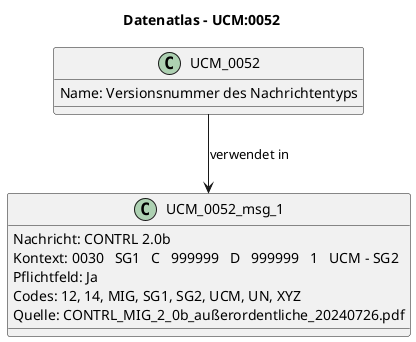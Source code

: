 @startuml
title Datenatlas – UCM:0052
class UCM_0052 {
  Name: Versionsnummer des Nachrichtentyps
}
class UCM_0052_msg_1 {
  Nachricht: CONTRL 2.0b
  Kontext: 0030   SG1   C   999999   D   999999   1   UCM - SG2
  Pflichtfeld: Ja
  Codes: 12, 14, MIG, SG1, SG2, UCM, UN, XYZ
  Quelle: CONTRL_MIG_2_0b_außerordentliche_20240726.pdf
}
UCM_0052 --> UCM_0052_msg_1 : verwendet in
@enduml